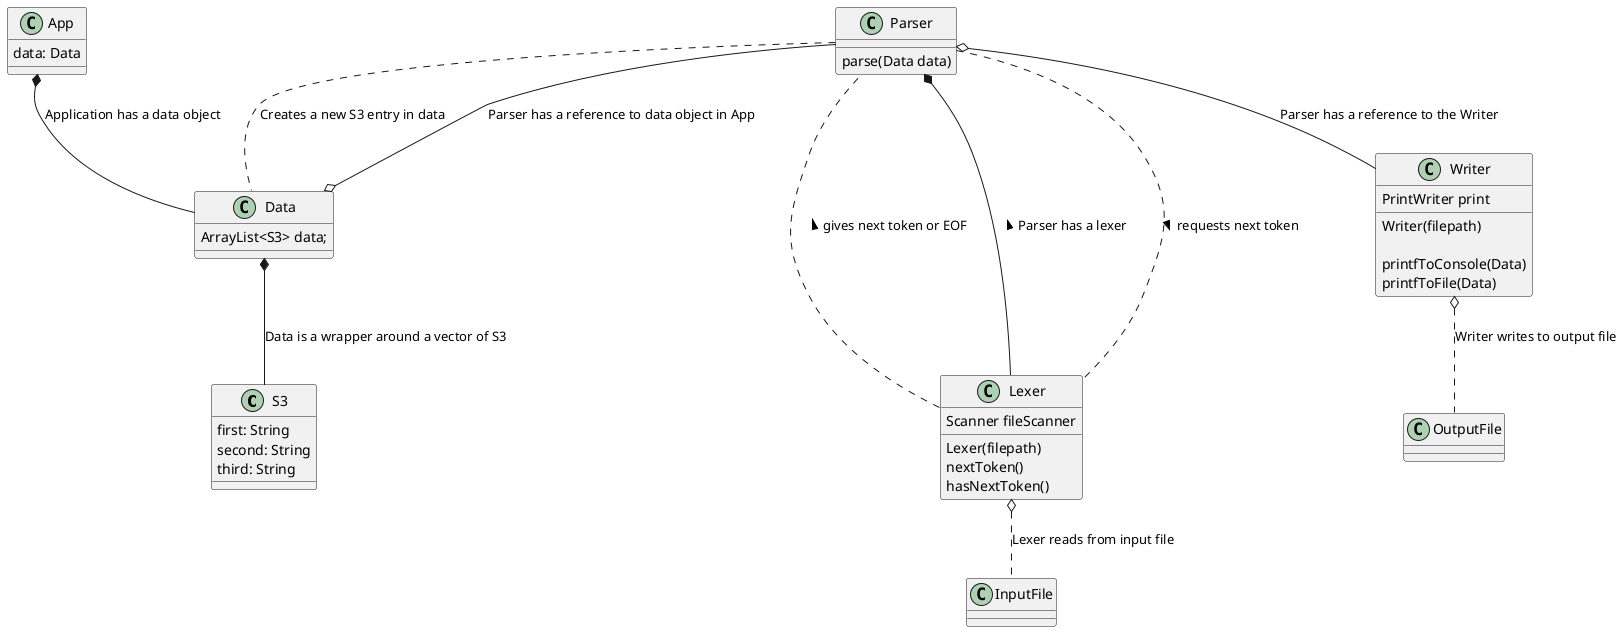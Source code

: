 @startuml
'https://plantuml.com/class-diagram

@startuml
'https://plantuml.com/class-diagram

class S3 {
    first: String
    second: String
    third: String
}

class Data {
    ArrayList<S3> data;
}

class Lexer {
    Scanner fileScanner

    Lexer(filepath)
    nextToken()
    hasNextToken()
}

class Parser {
    parse(Data data)
}

class App {
    data: Data
}

App *-- Data : Application has a data object
Data *-- S3 : Data is a wrapper around a vector of S3
Parser o-- Writer : Parser has a reference to the Writer
Parser --o Data : Parser has a reference to data object in App
Parser ... Lexer : requests next token >
Lexer ... Parser : gives next token or EOF >
Parser *-- Lexer : Parser has a lexer <
Parser .. Data : Creates a new S3 entry in data
Lexer o.. InputFile : Lexer reads from input file
Writer o.. OutputFile : Writer writes to output file


class Writer {
    PrintWriter print

    Writer(filepath)

    printfToConsole(Data)
    printfToFile(Data)
}

@enduml
@enduml